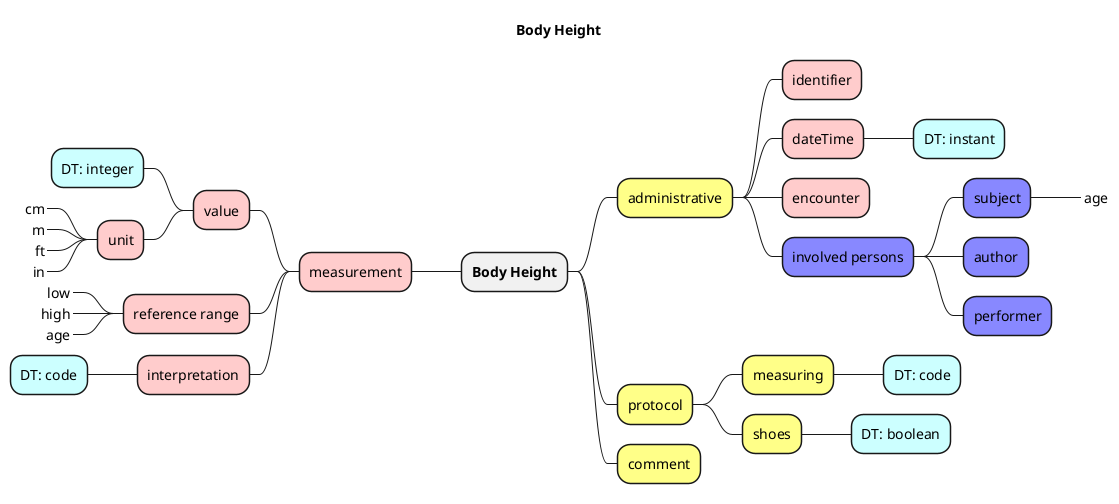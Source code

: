 @startmindmap

skinparam svgDimensionStyle false

title Body Height

+ **Body Height**
--[#fcc] measurement
---[#fcc] value
----[#cff] DT: integer
----[#fcc] unit
-----_ cm
-----_ m
-----_ ft
-----_ in
---[#fcc] reference range
----_ low
----_ high
----_ age
---[#fcc] interpretation
----[#cff] DT: code

++[#ff8] administrative
+++[#fcc] identifier
+++[#fcc] dateTime
++++[#cff] DT: instant
+++[#fcc] encounter

+++[#88f] involved persons
++++[#88f] subject
+++++_ age
++++[#88f] author
++++[#88f] performer

++[#ff8] protocol
+++[#ff8] measuring
++++[#cff] DT: code
+++[#ff8] shoes
++++[#cff] DT: boolean
++[#ff8] comment

@endmindmap